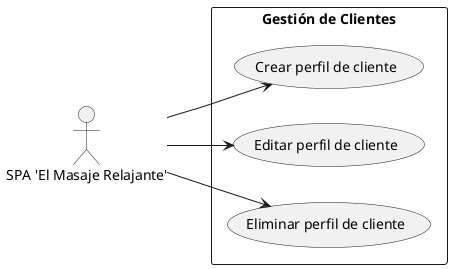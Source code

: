 @startuml
left to right direction

actor "SPA 'El Masaje Relajante'" as spa

rectangle "Gestión de Clientes" {
  usecase "Crear perfil de cliente" as crear_perfil_uc
  usecase "Editar perfil de cliente" as editar_perfil_uc
  usecase "Eliminar perfil de cliente" as eliminar_perfil_uc
}

spa --> crear_perfil_uc
spa --> editar_perfil_uc
spa --> eliminar_perfil_uc
@enduml

